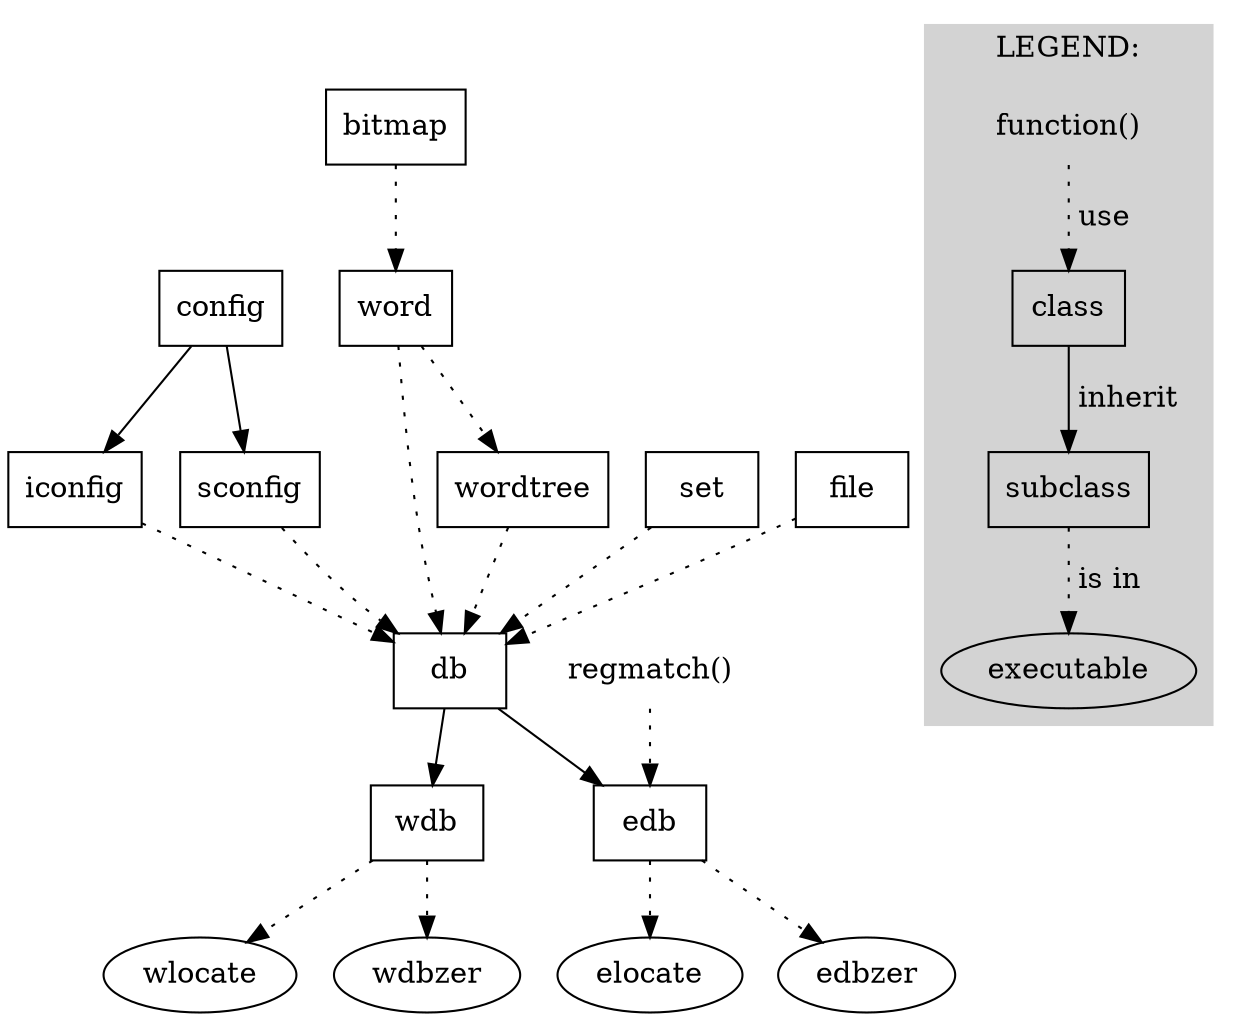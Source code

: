 digraph classes {
	node [shape=box];
	
	config -> iconfig;
	config -> sconfig;
	db -> edb;
	db -> wdb;
	
	edge [style=dotted];
	
	iconfig -> db;
	sconfig -> db;
	wordtree -> db;
	word -> wordtree;
	set -> db;
	bitmap -> word;
	word -> db;
	file -> db;
	
	node [shape=none];
	regmatch[label="regmatch()"]
	regmatch -> edb;
	
	node [shape=ellipse];
	
	edb -> elocate;
	edb -> edbzer;
	
	wdb -> wlocate;
	wdb -> wdbzer;
	
	subgraph cluster {
		label = "LEGEND:";
		style=filled;
		color=lightgrey;
		function[shape=none,label="function()"];
		executable[shape=ellipse];
		node [shape=box];
		class;
		subclass;
		function -> class [label=" use"];
		class -> subclass [label=" inherit",style=filled];
		subclass -> executable [label=" is in"];
	}
}
